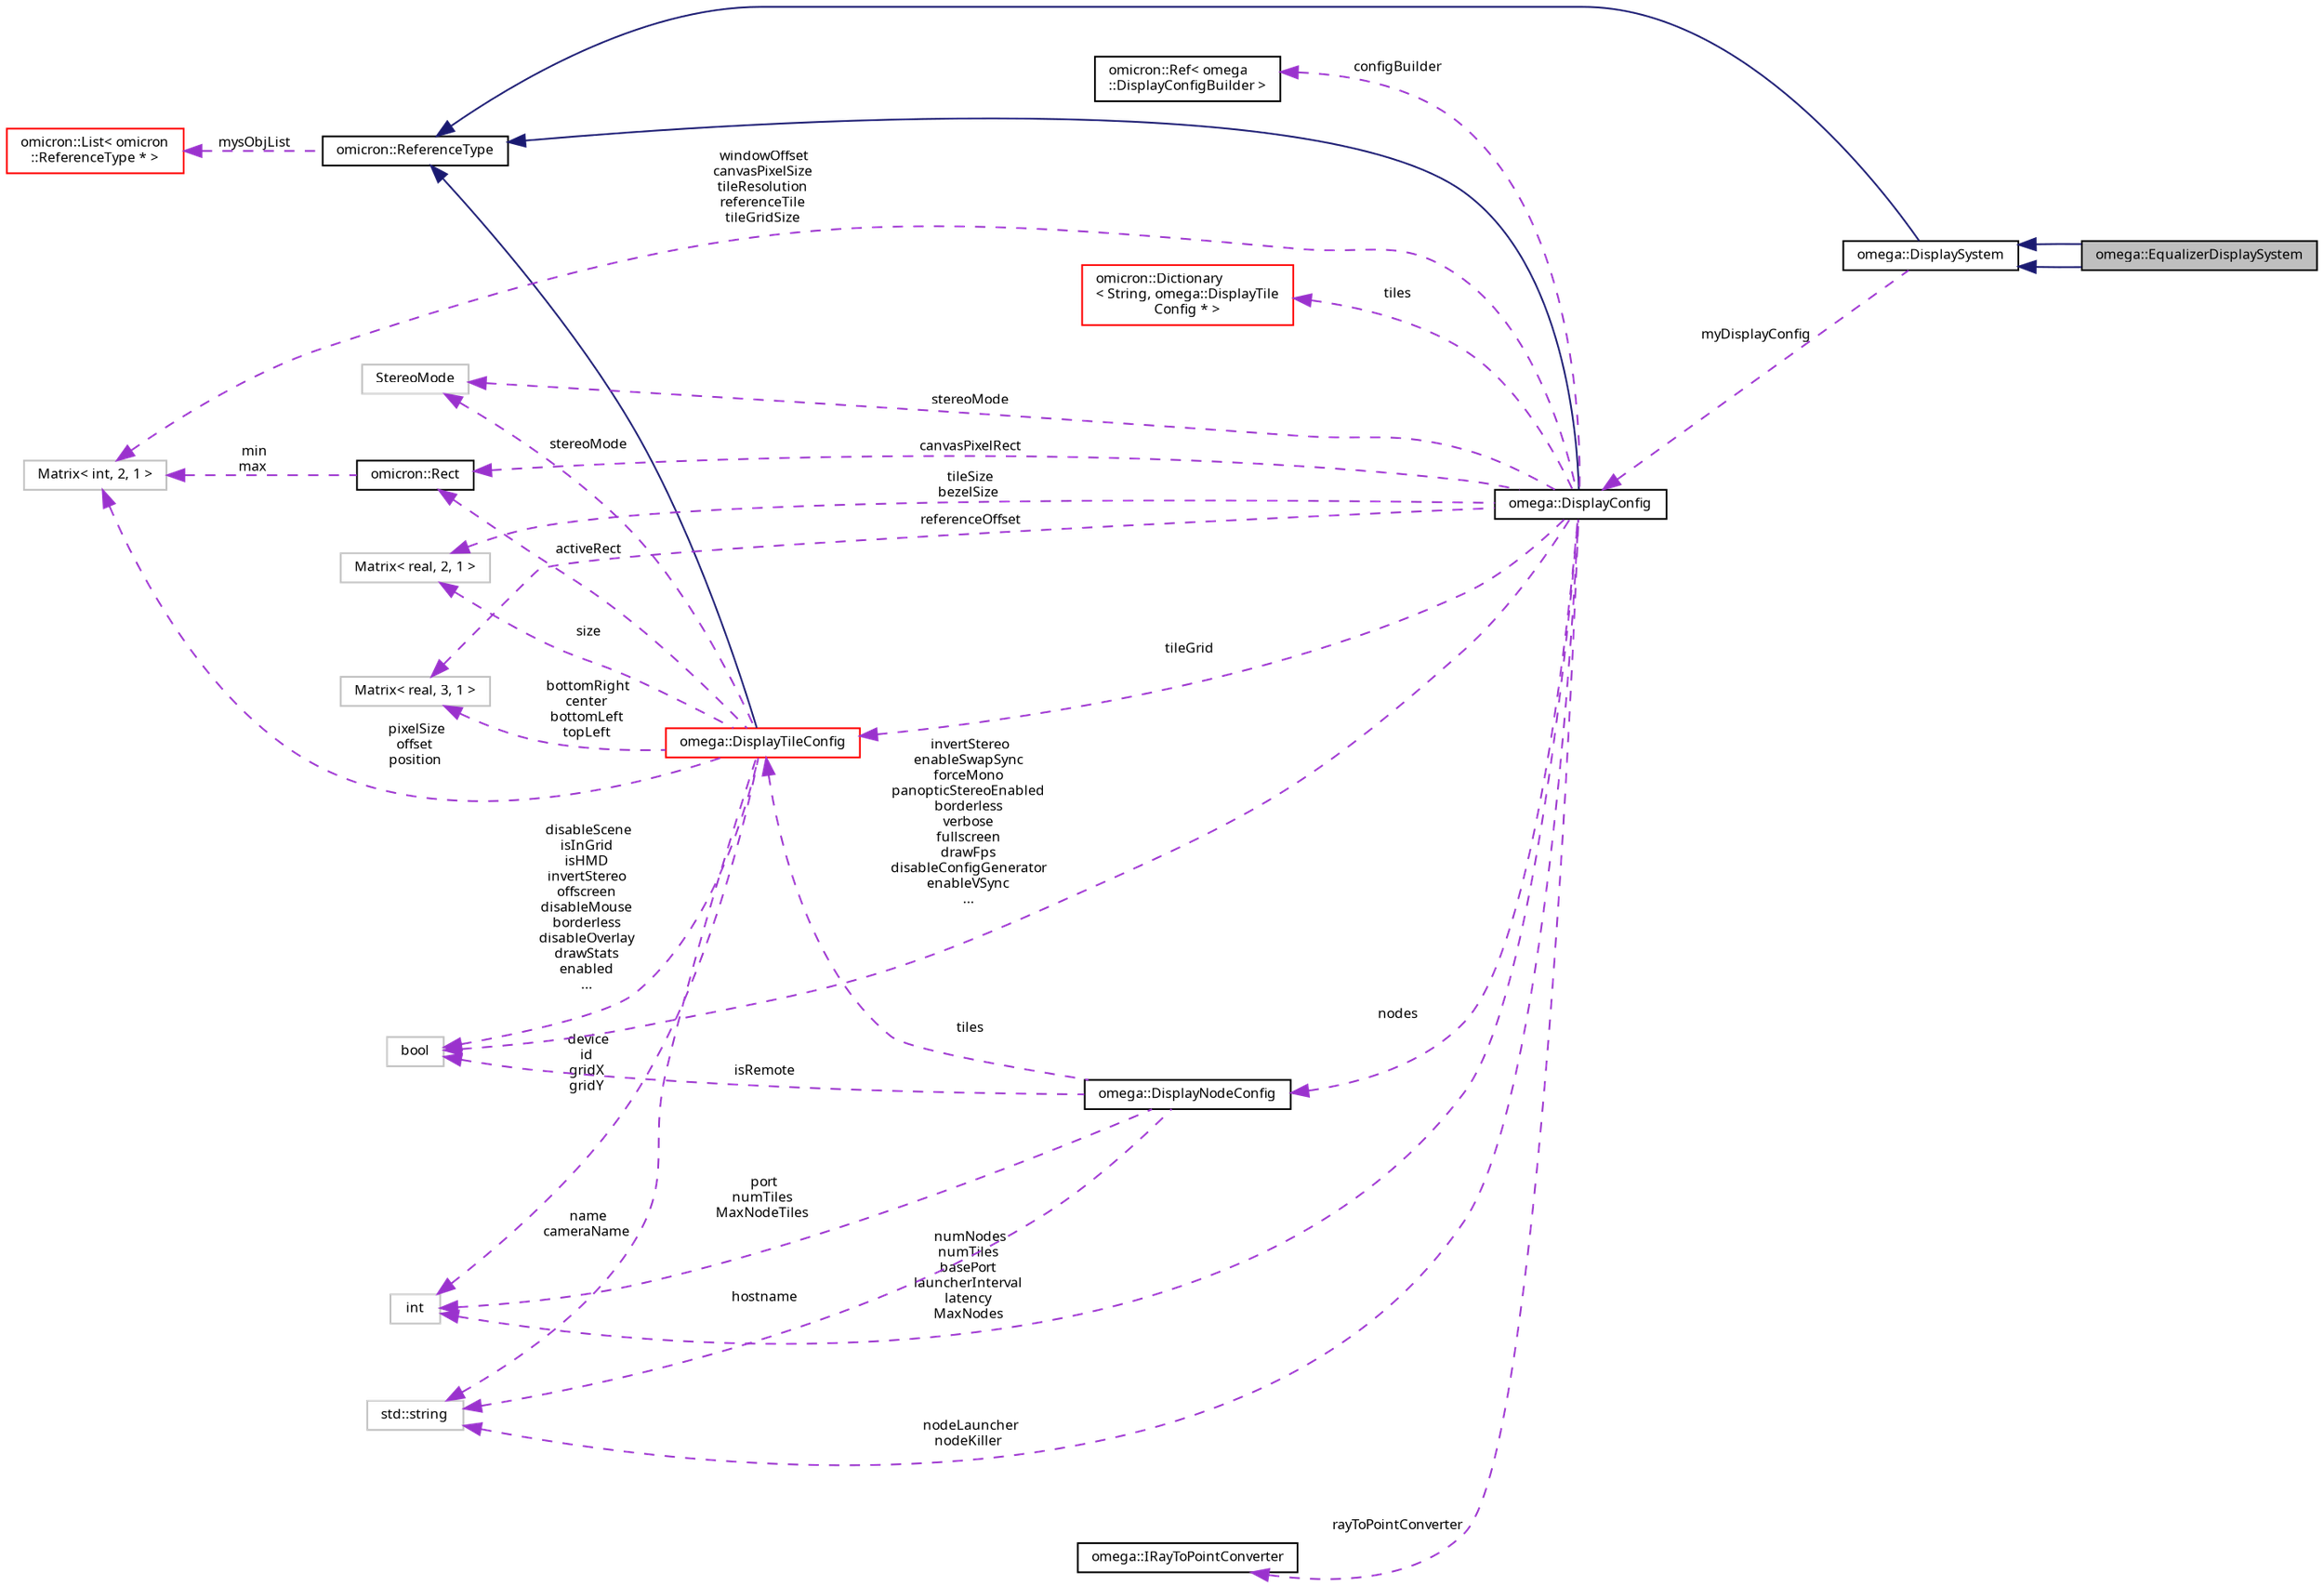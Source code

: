 digraph "omega::EqualizerDisplaySystem"
{
  bgcolor="transparent";
  edge [fontname="FreeSans.ttf",fontsize="8",labelfontname="FreeSans.ttf",labelfontsize="8"];
  node [fontname="FreeSans.ttf",fontsize="8",shape=record];
  rankdir="LR";
  Node1 [label="omega::EqualizerDisplaySystem",height=0.2,width=0.4,color="black", fillcolor="grey75", style="filled" fontcolor="black"];
  Node2 -> Node1 [dir="back",color="midnightblue",fontsize="8",style="solid",fontname="FreeSans.ttf"];
  Node2 [label="omega::DisplaySystem",height=0.2,width=0.4,color="black",URL="$classomega_1_1_display_system.html"];
  Node3 -> Node2 [dir="back",color="midnightblue",fontsize="8",style="solid",fontname="FreeSans.ttf"];
  Node3 [label="omicron::ReferenceType",height=0.2,width=0.4,color="black",URL="$classomicron_1_1_reference_type.html",tooltip="Implements a base class for reference-counted types. "];
  Node4 -> Node3 [dir="back",color="darkorchid3",fontsize="8",style="dashed",label=" mysObjList" ,fontname="FreeSans.ttf"];
  Node4 [label="omicron::List\< omicron\l::ReferenceType * \>",height=0.2,width=0.4,color="red",URL="$classomicron_1_1_list.html"];
  Node5 -> Node2 [dir="back",color="darkorchid3",fontsize="8",style="dashed",label=" myDisplayConfig" ,fontname="FreeSans.ttf"];
  Node5 [label="omega::DisplayConfig",height=0.2,width=0.4,color="black",URL="$classomega_1_1_display_config.html",tooltip="Stores omegalib display configuration data. "];
  Node3 -> Node5 [dir="back",color="midnightblue",fontsize="8",style="solid",fontname="FreeSans.ttf"];
  Node6 -> Node5 [dir="back",color="darkorchid3",fontsize="8",style="dashed",label=" tiles" ,fontname="FreeSans.ttf"];
  Node6 [label="omicron::Dictionary\l\< String, omega::DisplayTile\lConfig * \>",height=0.2,width=0.4,color="red",URL="$classomicron_1_1_dictionary.html"];
  Node7 -> Node5 [dir="back",color="darkorchid3",fontsize="8",style="dashed",label=" tileGrid" ,fontname="FreeSans.ttf"];
  Node7 [label="omega::DisplayTileConfig",height=0.2,width=0.4,color="red",URL="$classomega_1_1_display_tile_config.html"];
  Node3 -> Node7 [dir="back",color="midnightblue",fontsize="8",style="solid",fontname="FreeSans.ttf"];
  Node8 -> Node7 [dir="back",color="darkorchid3",fontsize="8",style="dashed",label=" activeRect" ,fontname="FreeSans.ttf"];
  Node8 [label="omicron::Rect",height=0.2,width=0.4,color="black",URL="$structomicron_1_1_rect.html",tooltip="Stores a rectangular region in integer units. "];
  Node9 -> Node8 [dir="back",color="darkorchid3",fontsize="8",style="dashed",label=" min\nmax" ,fontname="FreeSans.ttf"];
  Node9 [label="Matrix\< int, 2, 1 \>",height=0.2,width=0.4,color="grey75"];
  Node10 -> Node7 [dir="back",color="darkorchid3",fontsize="8",style="dashed",label=" stereoMode" ,fontname="FreeSans.ttf"];
  Node10 [label="StereoMode",height=0.2,width=0.4,color="grey75"];
  Node11 -> Node7 [dir="back",color="darkorchid3",fontsize="8",style="dashed",label=" size" ,fontname="FreeSans.ttf"];
  Node11 [label="Matrix\< real, 2, 1 \>",height=0.2,width=0.4,color="grey75"];
  Node12 -> Node7 [dir="back",color="darkorchid3",fontsize="8",style="dashed",label=" bottomRight\ncenter\nbottomLeft\ntopLeft" ,fontname="FreeSans.ttf"];
  Node12 [label="Matrix\< real, 3, 1 \>",height=0.2,width=0.4,color="grey75"];
  Node13 -> Node7 [dir="back",color="darkorchid3",fontsize="8",style="dashed",label=" device\nid\ngridX\ngridY" ,fontname="FreeSans.ttf"];
  Node13 [label="int",height=0.2,width=0.4,color="grey75"];
  Node14 -> Node7 [dir="back",color="darkorchid3",fontsize="8",style="dashed",label=" name\ncameraName" ,fontname="FreeSans.ttf"];
  Node14 [label="std::string",height=0.2,width=0.4,color="grey75",tooltip="STL class. "];
  Node15 -> Node7 [dir="back",color="darkorchid3",fontsize="8",style="dashed",label=" disableScene\nisInGrid\nisHMD\ninvertStereo\noffscreen\ndisableMouse\nborderless\ndisableOverlay\ndrawStats\nenabled\n..." ,fontname="FreeSans.ttf"];
  Node15 [label="bool",height=0.2,width=0.4,color="grey75"];
  Node9 -> Node7 [dir="back",color="darkorchid3",fontsize="8",style="dashed",label=" pixelSize\noffset\nposition" ,fontname="FreeSans.ttf"];
  Node8 -> Node5 [dir="back",color="darkorchid3",fontsize="8",style="dashed",label=" canvasPixelRect" ,fontname="FreeSans.ttf"];
  Node16 -> Node5 [dir="back",color="darkorchid3",fontsize="8",style="dashed",label=" rayToPointConverter" ,fontname="FreeSans.ttf"];
  Node16 [label="omega::IRayToPointConverter",height=0.2,width=0.4,color="black",URL="$classomega_1_1_i_ray_to_point_converter.html",tooltip="Public interface of objects providing a ray to display point conversion function. ..."];
  Node11 -> Node5 [dir="back",color="darkorchid3",fontsize="8",style="dashed",label=" tileSize\nbezelSize" ,fontname="FreeSans.ttf"];
  Node12 -> Node5 [dir="back",color="darkorchid3",fontsize="8",style="dashed",label=" referenceOffset" ,fontname="FreeSans.ttf"];
  Node13 -> Node5 [dir="back",color="darkorchid3",fontsize="8",style="dashed",label=" numNodes\nnumTiles\nbasePort\nlauncherInterval\nlatency\nMaxNodes" ,fontname="FreeSans.ttf"];
  Node14 -> Node5 [dir="back",color="darkorchid3",fontsize="8",style="dashed",label=" nodeLauncher\nnodeKiller" ,fontname="FreeSans.ttf"];
  Node15 -> Node5 [dir="back",color="darkorchid3",fontsize="8",style="dashed",label=" invertStereo\nenableSwapSync\nforceMono\npanopticStereoEnabled\nborderless\nverbose\nfullscreen\ndrawFps\ndisableConfigGenerator\nenableVSync\n..." ,fontname="FreeSans.ttf"];
  Node17 -> Node5 [dir="back",color="darkorchid3",fontsize="8",style="dashed",label=" configBuilder" ,fontname="FreeSans.ttf"];
  Node17 [label="omicron::Ref\< omega\l::DisplayConfigBuilder \>",height=0.2,width=0.4,color="black",URL="$classomicron_1_1_ref.html"];
  Node10 -> Node5 [dir="back",color="darkorchid3",fontsize="8",style="dashed",label=" stereoMode" ,fontname="FreeSans.ttf"];
  Node18 -> Node5 [dir="back",color="darkorchid3",fontsize="8",style="dashed",label=" nodes" ,fontname="FreeSans.ttf"];
  Node18 [label="omega::DisplayNodeConfig",height=0.2,width=0.4,color="black",URL="$structomega_1_1_display_node_config.html"];
  Node7 -> Node18 [dir="back",color="darkorchid3",fontsize="8",style="dashed",label=" tiles" ,fontname="FreeSans.ttf"];
  Node13 -> Node18 [dir="back",color="darkorchid3",fontsize="8",style="dashed",label=" port\nnumTiles\nMaxNodeTiles" ,fontname="FreeSans.ttf"];
  Node15 -> Node18 [dir="back",color="darkorchid3",fontsize="8",style="dashed",label=" isRemote" ,fontname="FreeSans.ttf"];
  Node14 -> Node18 [dir="back",color="darkorchid3",fontsize="8",style="dashed",label=" hostname" ,fontname="FreeSans.ttf"];
  Node9 -> Node5 [dir="back",color="darkorchid3",fontsize="8",style="dashed",label=" windowOffset\ncanvasPixelSize\ntileResolution\nreferenceTile\ntileGridSize" ,fontname="FreeSans.ttf"];
  Node2 -> Node1 [dir="back",color="midnightblue",fontsize="8",style="solid",fontname="FreeSans.ttf"];
}
